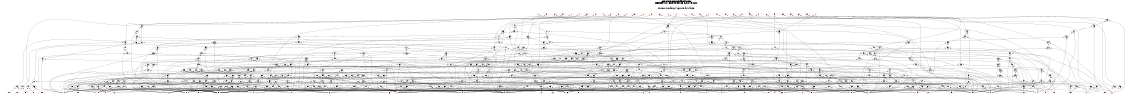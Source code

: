 # Network structure generated by ABC

digraph network {
size = "7.5,10";
center = true;
edge [dir = back];

{
  node [shape = plaintext];
  edge [style = invis];
  LevelTitle1 [label=""];
  LevelTitle2 [label=""];
  Level14 [label = ""];
  Level13 [label = ""];
  Level12 [label = ""];
  Level11 [label = ""];
  Level10 [label = ""];
  Level9 [label = ""];
  Level8 [label = ""];
  Level7 [label = ""];
  Level6 [label = ""];
  Level5 [label = ""];
  Level4 [label = ""];
  Level3 [label = ""];
  Level2 [label = ""];
  Level1 [label = ""];
  Level0 [label = ""];
  LevelTitle1 ->  LevelTitle2 ->  Level14 ->  Level13 ->  Level12 ->  Level11 ->  Level10 ->  Level9 ->  Level8 ->  Level7 ->  Level6 ->  Level5 ->  Level4 ->  Level3 ->  Level2 ->  Level1 ->  Level0;
}

{
  rank = same;
  LevelTitle1;
  title1 [shape=plaintext,
          fontsize=20,
          fontname = "Times-Roman",
          label="Network structure visualized by ABC\nBenchmark \"x1\". Time was Thu Oct  8 20:27:49 2020. "
         ];
}

{
  rank = same;
  LevelTitle2;
  title2 [shape=plaintext,
          fontsize=18,
          fontname = "Times-Roman",
          label="The network contains 384 logic nodes and 0 latches.\n"
         ];
}

{
  rank = same;
  Level14;
  Node52 [label = "a1", shape = invtriangle, color = coral, fillcolor = coral];
  Node53 [label = "b1", shape = invtriangle, color = coral, fillcolor = coral];
  Node54 [label = "c1", shape = invtriangle, color = coral, fillcolor = coral];
  Node55 [label = "d1", shape = invtriangle, color = coral, fillcolor = coral];
  Node56 [label = "e1", shape = invtriangle, color = coral, fillcolor = coral];
  Node57 [label = "f1", shape = invtriangle, color = coral, fillcolor = coral];
  Node58 [label = "g1", shape = invtriangle, color = coral, fillcolor = coral];
  Node59 [label = "h1", shape = invtriangle, color = coral, fillcolor = coral];
  Node60 [label = "i1", shape = invtriangle, color = coral, fillcolor = coral];
  Node61 [label = "j1", shape = invtriangle, color = coral, fillcolor = coral];
  Node62 [label = "k1", shape = invtriangle, color = coral, fillcolor = coral];
  Node63 [label = "l1", shape = invtriangle, color = coral, fillcolor = coral];
  Node64 [label = "m1", shape = invtriangle, color = coral, fillcolor = coral];
  Node65 [label = "n1", shape = invtriangle, color = coral, fillcolor = coral];
  Node66 [label = "o1", shape = invtriangle, color = coral, fillcolor = coral];
  Node67 [label = "p1", shape = invtriangle, color = coral, fillcolor = coral];
  Node68 [label = "q1", shape = invtriangle, color = coral, fillcolor = coral];
  Node69 [label = "r1", shape = invtriangle, color = coral, fillcolor = coral];
  Node70 [label = "s1", shape = invtriangle, color = coral, fillcolor = coral];
  Node71 [label = "t1", shape = invtriangle, color = coral, fillcolor = coral];
  Node72 [label = "u1", shape = invtriangle, color = coral, fillcolor = coral];
  Node73 [label = "v1", shape = invtriangle, color = coral, fillcolor = coral];
  Node74 [label = "w1", shape = invtriangle, color = coral, fillcolor = coral];
  Node75 [label = "x1", shape = invtriangle, color = coral, fillcolor = coral];
  Node76 [label = "y1", shape = invtriangle, color = coral, fillcolor = coral];
  Node77 [label = "z1", shape = invtriangle, color = coral, fillcolor = coral];
  Node78 [label = "a2", shape = invtriangle, color = coral, fillcolor = coral];
  Node79 [label = "b2", shape = invtriangle, color = coral, fillcolor = coral];
  Node80 [label = "c2", shape = invtriangle, color = coral, fillcolor = coral];
  Node81 [label = "d2", shape = invtriangle, color = coral, fillcolor = coral];
  Node82 [label = "e2", shape = invtriangle, color = coral, fillcolor = coral];
  Node83 [label = "f2", shape = invtriangle, color = coral, fillcolor = coral];
  Node84 [label = "g2", shape = invtriangle, color = coral, fillcolor = coral];
  Node85 [label = "h2", shape = invtriangle, color = coral, fillcolor = coral];
  Node86 [label = "i2", shape = invtriangle, color = coral, fillcolor = coral];
}

{
  rank = same;
  Level13;
  Node439 [label = "439\n", shape = ellipse];
}

{
  rank = same;
  Level12;
  Node182 [label = "182\n", shape = ellipse];
  Node297 [label = "297\n", shape = ellipse];
  Node323 [label = "323\n", shape = ellipse];
  Node438 [label = "438\n", shape = ellipse];
}

{
  rank = same;
  Level11;
  Node117 [label = "117\n", shape = ellipse];
  Node170 [label = "170\n", shape = ellipse];
  Node252 [label = "252\n", shape = ellipse];
  Node296 [label = "296\n", shape = ellipse];
  Node318 [label = "318\n", shape = ellipse];
  Node395 [label = "395\n", shape = ellipse];
  Node437 [label = "437\n", shape = ellipse];
  Node463 [label = "463\n", shape = ellipse];
}

{
  rank = same;
  Level10;
  Node116 [label = "116\n", shape = ellipse];
  Node169 [label = "169\n", shape = ellipse];
  Node225 [label = "225\n", shape = ellipse];
  Node241 [label = "241\n", shape = ellipse];
  Node295 [label = "295\n", shape = ellipse];
  Node317 [label = "317\n", shape = ellipse];
  Node359 [label = "359\n", shape = ellipse];
  Node394 [label = "394\n", shape = ellipse];
  Node436 [label = "436\n", shape = ellipse];
  Node462 [label = "462\n", shape = ellipse];
}

{
  rank = same;
  Level9;
  Node114 [label = "114\n", shape = ellipse];
  Node143 [label = "143\n", shape = ellipse];
  Node168 [label = "168\n", shape = ellipse];
  Node181 [label = "181\n", shape = ellipse];
  Node224 [label = "224\n", shape = ellipse];
  Node240 [label = "240\n", shape = ellipse];
  Node294 [label = "294\n", shape = ellipse];
  Node313 [label = "313\n", shape = ellipse];
  Node358 [label = "358\n", shape = ellipse];
  Node379 [label = "379\n", shape = ellipse];
  Node393 [label = "393\n", shape = ellipse];
  Node435 [label = "435\n", shape = ellipse];
  Node455 [label = "455\n", shape = ellipse];
}

{
  rank = same;
  Level8;
  Node113 [label = "113\n", shape = ellipse];
  Node129 [label = "129\n", shape = ellipse];
  Node141 [label = "141\n", shape = ellipse];
  Node167 [label = "167\n", shape = ellipse];
  Node177 [label = "177\n", shape = ellipse];
  Node192 [label = "192\n", shape = ellipse];
  Node223 [label = "223\n", shape = ellipse];
  Node239 [label = "239\n", shape = ellipse];
  Node293 [label = "293\n", shape = ellipse];
  Node307 [label = "307\n", shape = ellipse];
  Node312 [label = "312\n", shape = ellipse];
  Node357 [label = "357\n", shape = ellipse];
  Node370 [label = "370\n", shape = ellipse];
  Node378 [label = "378\n", shape = ellipse];
  Node392 [label = "392\n", shape = ellipse];
  Node410 [label = "410\n", shape = ellipse];
  Node434 [label = "434\n", shape = ellipse];
  Node454 [label = "454\n", shape = ellipse];
}

{
  rank = same;
  Level7;
  Node112 [label = "112\n", shape = ellipse];
  Node128 [label = "128\n", shape = ellipse];
  Node140 [label = "140\n", shape = ellipse];
  Node166 [label = "166\n", shape = ellipse];
  Node176 [label = "176\n", shape = ellipse];
  Node191 [label = "191\n", shape = ellipse];
  Node222 [label = "222\n", shape = ellipse];
  Node238 [label = "238\n", shape = ellipse];
  Node292 [label = "292\n", shape = ellipse];
  Node306 [label = "306\n", shape = ellipse];
  Node311 [label = "311\n", shape = ellipse];
  Node336 [label = "336\n", shape = ellipse];
  Node356 [label = "356\n", shape = ellipse];
  Node366 [label = "366\n", shape = ellipse];
  Node377 [label = "377\n", shape = ellipse];
  Node391 [label = "391\n", shape = ellipse];
  Node402 [label = "402\n", shape = ellipse];
  Node425 [label = "425\n", shape = ellipse];
  Node433 [label = "433\n", shape = ellipse];
  Node453 [label = "453\n", shape = ellipse];
}

{
  rank = same;
  Level6;
  Node96 [label = "96\n", shape = ellipse];
  Node111 [label = "111\n", shape = ellipse];
  Node127 [label = "127\n", shape = ellipse];
  Node139 [label = "139\n", shape = ellipse];
  Node157 [label = "157\n", shape = ellipse];
  Node165 [label = "165\n", shape = ellipse];
  Node175 [label = "175\n", shape = ellipse];
  Node190 [label = "190\n", shape = ellipse];
  Node221 [label = "221\n", shape = ellipse];
  Node237 [label = "237\n", shape = ellipse];
  Node291 [label = "291\n", shape = ellipse];
  Node305 [label = "305\n", shape = ellipse];
  Node310 [label = "310\n", shape = ellipse];
  Node335 [label = "335\n", shape = ellipse];
  Node355 [label = "355\n", shape = ellipse];
  Node365 [label = "365\n", shape = ellipse];
  Node376 [label = "376\n", shape = ellipse];
  Node385 [label = "385\n", shape = ellipse];
  Node390 [label = "390\n", shape = ellipse];
  Node401 [label = "401\n", shape = ellipse];
  Node409 [label = "409\n", shape = ellipse];
  Node424 [label = "424\n", shape = ellipse];
  Node432 [label = "432\n", shape = ellipse];
  Node445 [label = "445\n", shape = ellipse];
  Node452 [label = "452\n", shape = ellipse];
}

{
  rank = same;
  Level5;
  Node95 [label = "95\n", shape = ellipse];
  Node106 [label = "106\n", shape = ellipse];
  Node110 [label = "110\n", shape = ellipse];
  Node126 [label = "126\n", shape = ellipse];
  Node136 [label = "136\n", shape = ellipse];
  Node156 [label = "156\n", shape = ellipse];
  Node164 [label = "164\n", shape = ellipse];
  Node174 [label = "174\n", shape = ellipse];
  Node189 [label = "189\n", shape = ellipse];
  Node220 [label = "220\n", shape = ellipse];
  Node236 [label = "236\n", shape = ellipse];
  Node251 [label = "251\n", shape = ellipse];
  Node263 [label = "263\n", shape = ellipse];
  Node271 [label = "271\n", shape = ellipse];
  Node290 [label = "290\n", shape = ellipse];
  Node301 [label = "301\n", shape = ellipse];
  Node309 [label = "309\n", shape = ellipse];
  Node334 [label = "334\n", shape = ellipse];
  Node348 [label = "348\n", shape = ellipse];
  Node354 [label = "354\n", shape = ellipse];
  Node364 [label = "364\n", shape = ellipse];
  Node375 [label = "375\n", shape = ellipse];
  Node384 [label = "384\n", shape = ellipse];
  Node389 [label = "389\n", shape = ellipse];
  Node400 [label = "400\n", shape = ellipse];
  Node408 [label = "408\n", shape = ellipse];
  Node423 [label = "423\n", shape = ellipse];
  Node431 [label = "431\n", shape = ellipse];
  Node444 [label = "444\n", shape = ellipse];
  Node451 [label = "451\n", shape = ellipse];
  Node461 [label = "461\n", shape = ellipse];
}

{
  rank = same;
  Level4;
  Node94 [label = "94\n", shape = ellipse];
  Node105 [label = "105\n", shape = ellipse];
  Node109 [label = "109\n", shape = ellipse];
  Node125 [label = "125\n", shape = ellipse];
  Node135 [label = "135\n", shape = ellipse];
  Node153 [label = "153\n", shape = ellipse];
  Node155 [label = "155\n", shape = ellipse];
  Node163 [label = "163\n", shape = ellipse];
  Node173 [label = "173\n", shape = ellipse];
  Node188 [label = "188\n", shape = ellipse];
  Node198 [label = "198\n", shape = ellipse];
  Node214 [label = "214\n", shape = ellipse];
  Node219 [label = "219\n", shape = ellipse];
  Node235 [label = "235\n", shape = ellipse];
  Node245 [label = "245\n", shape = ellipse];
  Node250 [label = "250\n", shape = ellipse];
  Node262 [label = "262\n", shape = ellipse];
  Node270 [label = "270\n", shape = ellipse];
  Node277 [label = "277\n", shape = ellipse];
  Node283 [label = "283\n", shape = ellipse];
  Node289 [label = "289\n", shape = ellipse];
  Node300 [label = "300\n", shape = ellipse];
  Node308 [label = "308\n", shape = ellipse];
  Node333 [label = "333\n", shape = ellipse];
  Node343 [label = "343\n", shape = ellipse];
  Node347 [label = "347\n", shape = ellipse];
  Node353 [label = "353\n", shape = ellipse];
  Node363 [label = "363\n", shape = ellipse];
  Node372 [label = "372\n", shape = ellipse];
  Node383 [label = "383\n", shape = ellipse];
  Node388 [label = "388\n", shape = ellipse];
  Node399 [label = "399\n", shape = ellipse];
  Node407 [label = "407\n", shape = ellipse];
  Node422 [label = "422\n", shape = ellipse];
  Node430 [label = "430\n", shape = ellipse];
  Node443 [label = "443\n", shape = ellipse];
  Node450 [label = "450\n", shape = ellipse];
  Node460 [label = "460\n", shape = ellipse];
}

{
  rank = same;
  Level3;
  Node89 [label = "89\n", shape = ellipse];
  Node92 [label = "92\n", shape = ellipse];
  Node102 [label = "102\n", shape = ellipse];
  Node108 [label = "108\n", shape = ellipse];
  Node120 [label = "120\n", shape = ellipse];
  Node121 [label = "121\n", shape = ellipse];
  Node124 [label = "124\n", shape = ellipse];
  Node134 [label = "134\n", shape = ellipse];
  Node147 [label = "147\n", shape = ellipse];
  Node152 [label = "152\n", shape = ellipse];
  Node154 [label = "154\n", shape = ellipse];
  Node162 [label = "162\n", shape = ellipse];
  Node172 [label = "172\n", shape = ellipse];
  Node187 [label = "187\n", shape = ellipse];
  Node197 [label = "197\n", shape = ellipse];
  Node201 [label = "201\n", shape = ellipse];
  Node204 [label = "204\n", shape = ellipse];
  Node208 [label = "208\n", shape = ellipse];
  Node213 [label = "213\n", shape = ellipse];
  Node218 [label = "218\n", shape = ellipse];
  Node232 [label = "232\n", shape = ellipse];
  Node234 [label = "234\n", shape = ellipse];
  Node244 [label = "244\n", shape = ellipse];
  Node248 [label = "248\n", shape = ellipse];
  Node257 [label = "257\n", shape = ellipse];
  Node261 [label = "261\n", shape = ellipse];
  Node269 [label = "269\n", shape = ellipse];
  Node276 [label = "276\n", shape = ellipse];
  Node282 [label = "282\n", shape = ellipse];
  Node288 [label = "288\n", shape = ellipse];
  Node299 [label = "299\n", shape = ellipse];
  Node316 [label = "316\n", shape = ellipse];
  Node322 [label = "322\n", shape = ellipse];
  Node329 [label = "329\n", shape = ellipse];
  Node332 [label = "332\n", shape = ellipse];
  Node339 [label = "339\n", shape = ellipse];
  Node341 [label = "341\n", shape = ellipse];
  Node346 [label = "346\n", shape = ellipse];
  Node352 [label = "352\n", shape = ellipse];
  Node362 [label = "362\n", shape = ellipse];
  Node371 [label = "371\n", shape = ellipse];
  Node374 [label = "374\n", shape = ellipse];
  Node382 [label = "382\n", shape = ellipse];
  Node387 [label = "387\n", shape = ellipse];
  Node398 [label = "398\n", shape = ellipse];
  Node406 [label = "406\n", shape = ellipse];
  Node417 [label = "417\n", shape = ellipse];
  Node421 [label = "421\n", shape = ellipse];
  Node429 [label = "429\n", shape = ellipse];
  Node442 [label = "442\n", shape = ellipse];
  Node448 [label = "448\n", shape = ellipse];
  Node459 [label = "459\n", shape = ellipse];
}

{
  rank = same;
  Level2;
  Node88 [label = "88\n", shape = ellipse];
  Node91 [label = "91\n", shape = ellipse];
  Node98 [label = "98\n", shape = ellipse];
  Node101 [label = "101\n", shape = ellipse];
  Node104 [label = "104\n", shape = ellipse];
  Node107 [label = "107\n", shape = ellipse];
  Node119 [label = "119\n", shape = ellipse];
  Node123 [label = "123\n", shape = ellipse];
  Node131 [label = "131\n", shape = ellipse];
  Node133 [label = "133\n", shape = ellipse];
  Node138 [label = "138\n", shape = ellipse];
  Node146 [label = "146\n", shape = ellipse];
  Node149 [label = "149\n", shape = ellipse];
  Node151 [label = "151\n", shape = ellipse];
  Node161 [label = "161\n", shape = ellipse];
  Node180 [label = "180\n", shape = ellipse];
  Node184 [label = "184\n", shape = ellipse];
  Node186 [label = "186\n", shape = ellipse];
  Node196 [label = "196\n", shape = ellipse];
  Node200 [label = "200\n", shape = ellipse];
  Node203 [label = "203\n", shape = ellipse];
  Node206 [label = "206\n", shape = ellipse];
  Node210 [label = "210\n", shape = ellipse];
  Node212 [label = "212\n", shape = ellipse];
  Node217 [label = "217\n", shape = ellipse];
  Node227 [label = "227\n", shape = ellipse];
  Node229 [label = "229\n", shape = ellipse];
  Node231 [label = "231\n", shape = ellipse];
  Node233 [label = "233\n", shape = ellipse];
  Node243 [label = "243\n", shape = ellipse];
  Node247 [label = "247\n", shape = ellipse];
  Node256 [label = "256\n", shape = ellipse];
  Node260 [label = "260\n", shape = ellipse];
  Node265 [label = "265\n", shape = ellipse];
  Node268 [label = "268\n", shape = ellipse];
  Node273 [label = "273\n", shape = ellipse];
  Node275 [label = "275\n", shape = ellipse];
  Node281 [label = "281\n", shape = ellipse];
  Node287 [label = "287\n", shape = ellipse];
  Node298 [label = "298\n", shape = ellipse];
  Node304 [label = "304\n", shape = ellipse];
  Node315 [label = "315\n", shape = ellipse];
  Node321 [label = "321\n", shape = ellipse];
  Node325 [label = "325\n", shape = ellipse];
  Node328 [label = "328\n", shape = ellipse];
  Node331 [label = "331\n", shape = ellipse];
  Node338 [label = "338\n", shape = ellipse];
  Node340 [label = "340\n", shape = ellipse];
  Node345 [label = "345\n", shape = ellipse];
  Node351 [label = "351\n", shape = ellipse];
  Node361 [label = "361\n", shape = ellipse];
  Node369 [label = "369\n", shape = ellipse];
  Node381 [label = "381\n", shape = ellipse];
  Node386 [label = "386\n", shape = ellipse];
  Node397 [label = "397\n", shape = ellipse];
  Node404 [label = "404\n", shape = ellipse];
  Node405 [label = "405\n", shape = ellipse];
  Node414 [label = "414\n", shape = ellipse];
  Node416 [label = "416\n", shape = ellipse];
  Node420 [label = "420\n", shape = ellipse];
  Node427 [label = "427\n", shape = ellipse];
  Node428 [label = "428\n", shape = ellipse];
  Node440 [label = "440\n", shape = ellipse];
  Node441 [label = "441\n", shape = ellipse];
  Node447 [label = "447\n", shape = ellipse];
  Node457 [label = "457\n", shape = ellipse];
  Node458 [label = "458\n", shape = ellipse];
}

{
  rank = same;
  Level1;
  Node87 [label = "87\n", shape = ellipse];
  Node90 [label = "90\n", shape = ellipse];
  Node93 [label = "93\n", shape = ellipse];
  Node97 [label = "97\n", shape = ellipse];
  Node99 [label = "99\n", shape = ellipse];
  Node100 [label = "100\n", shape = ellipse];
  Node103 [label = "103\n", shape = ellipse];
  Node115 [label = "115\n", shape = ellipse];
  Node118 [label = "118\n", shape = ellipse];
  Node122 [label = "122\n", shape = ellipse];
  Node130 [label = "130\n", shape = ellipse];
  Node132 [label = "132\n", shape = ellipse];
  Node137 [label = "137\n", shape = ellipse];
  Node142 [label = "142\n", shape = ellipse];
  Node144 [label = "144\n", shape = ellipse];
  Node145 [label = "145\n", shape = ellipse];
  Node148 [label = "148\n", shape = ellipse];
  Node150 [label = "150\n", shape = ellipse];
  Node158 [label = "158\n", shape = ellipse];
  Node159 [label = "159\n", shape = ellipse];
  Node160 [label = "160\n", shape = ellipse];
  Node171 [label = "171\n", shape = ellipse];
  Node178 [label = "178\n", shape = ellipse];
  Node179 [label = "179\n", shape = ellipse];
  Node183 [label = "183\n", shape = ellipse];
  Node185 [label = "185\n", shape = ellipse];
  Node193 [label = "193\n", shape = ellipse];
  Node194 [label = "194\n", shape = ellipse];
  Node195 [label = "195\n", shape = ellipse];
  Node199 [label = "199\n", shape = ellipse];
  Node202 [label = "202\n", shape = ellipse];
  Node205 [label = "205\n", shape = ellipse];
  Node207 [label = "207\n", shape = ellipse];
  Node209 [label = "209\n", shape = ellipse];
  Node211 [label = "211\n", shape = ellipse];
  Node215 [label = "215\n", shape = ellipse];
  Node216 [label = "216\n", shape = ellipse];
  Node226 [label = "226\n", shape = ellipse];
  Node228 [label = "228\n", shape = ellipse];
  Node230 [label = "230\n", shape = ellipse];
  Node242 [label = "242\n", shape = ellipse];
  Node246 [label = "246\n", shape = ellipse];
  Node249 [label = "249\n", shape = ellipse];
  Node253 [label = "253\n", shape = ellipse];
  Node254 [label = "254\n", shape = ellipse];
  Node255 [label = "255\n", shape = ellipse];
  Node258 [label = "258\n", shape = ellipse];
  Node259 [label = "259\n", shape = ellipse];
  Node264 [label = "264\n", shape = ellipse];
  Node266 [label = "266\n", shape = ellipse];
  Node267 [label = "267\n", shape = ellipse];
  Node272 [label = "272\n", shape = ellipse];
  Node274 [label = "274\n", shape = ellipse];
  Node278 [label = "278\n", shape = ellipse];
  Node279 [label = "279\n", shape = ellipse];
  Node280 [label = "280\n", shape = ellipse];
  Node284 [label = "284\n", shape = ellipse];
  Node285 [label = "285\n", shape = ellipse];
  Node286 [label = "286\n", shape = ellipse];
  Node302 [label = "302\n", shape = ellipse];
  Node303 [label = "303\n", shape = ellipse];
  Node314 [label = "314\n", shape = ellipse];
  Node319 [label = "319\n", shape = ellipse];
  Node320 [label = "320\n", shape = ellipse];
  Node324 [label = "324\n", shape = ellipse];
  Node326 [label = "326\n", shape = ellipse];
  Node327 [label = "327\n", shape = ellipse];
  Node330 [label = "330\n", shape = ellipse];
  Node337 [label = "337\n", shape = ellipse];
  Node342 [label = "342\n", shape = ellipse];
  Node344 [label = "344\n", shape = ellipse];
  Node349 [label = "349\n", shape = ellipse];
  Node350 [label = "350\n", shape = ellipse];
  Node360 [label = "360\n", shape = ellipse];
  Node367 [label = "367\n", shape = ellipse];
  Node368 [label = "368\n", shape = ellipse];
  Node373 [label = "373\n", shape = ellipse];
  Node380 [label = "380\n", shape = ellipse];
  Node396 [label = "396\n", shape = ellipse];
  Node403 [label = "403\n", shape = ellipse];
  Node411 [label = "411\n", shape = ellipse];
  Node412 [label = "412\n", shape = ellipse];
  Node413 [label = "413\n", shape = ellipse];
  Node415 [label = "415\n", shape = ellipse];
  Node418 [label = "418\n", shape = ellipse];
  Node419 [label = "419\n", shape = ellipse];
  Node426 [label = "426\n", shape = ellipse];
  Node446 [label = "446\n", shape = ellipse];
  Node449 [label = "449\n", shape = ellipse];
  Node456 [label = "456\n", shape = ellipse];
  Node464 [label = "464\n", shape = ellipse];
  Node465 [label = "465\n", shape = ellipse];
  Node466 [label = "466\n", shape = ellipse];
  Node467 [label = "467\n", shape = ellipse];
  Node468 [label = "468\n", shape = ellipse];
  Node469 [label = "469\n", shape = ellipse];
  Node470 [label = "470\n", shape = ellipse];
}

{
  rank = same;
  Level0;
  Node1 [label = "a", shape = triangle, color = coral, fillcolor = coral];
  Node2 [label = "b", shape = triangle, color = coral, fillcolor = coral];
  Node3 [label = "c", shape = triangle, color = coral, fillcolor = coral];
  Node4 [label = "d", shape = triangle, color = coral, fillcolor = coral];
  Node5 [label = "e", shape = triangle, color = coral, fillcolor = coral];
  Node6 [label = "f", shape = triangle, color = coral, fillcolor = coral];
  Node7 [label = "g", shape = triangle, color = coral, fillcolor = coral];
  Node8 [label = "h", shape = triangle, color = coral, fillcolor = coral];
  Node9 [label = "i", shape = triangle, color = coral, fillcolor = coral];
  Node10 [label = "j", shape = triangle, color = coral, fillcolor = coral];
  Node11 [label = "k", shape = triangle, color = coral, fillcolor = coral];
  Node12 [label = "l", shape = triangle, color = coral, fillcolor = coral];
  Node13 [label = "m", shape = triangle, color = coral, fillcolor = coral];
  Node14 [label = "n", shape = triangle, color = coral, fillcolor = coral];
  Node15 [label = "o", shape = triangle, color = coral, fillcolor = coral];
  Node16 [label = "p", shape = triangle, color = coral, fillcolor = coral];
  Node17 [label = "q", shape = triangle, color = coral, fillcolor = coral];
  Node18 [label = "r", shape = triangle, color = coral, fillcolor = coral];
  Node19 [label = "s", shape = triangle, color = coral, fillcolor = coral];
  Node20 [label = "t", shape = triangle, color = coral, fillcolor = coral];
  Node21 [label = "u", shape = triangle, color = coral, fillcolor = coral];
  Node22 [label = "v", shape = triangle, color = coral, fillcolor = coral];
  Node23 [label = "w", shape = triangle, color = coral, fillcolor = coral];
  Node24 [label = "y", shape = triangle, color = coral, fillcolor = coral];
  Node25 [label = "z", shape = triangle, color = coral, fillcolor = coral];
  Node26 [label = "a0", shape = triangle, color = coral, fillcolor = coral];
  Node27 [label = "b0", shape = triangle, color = coral, fillcolor = coral];
  Node28 [label = "c0", shape = triangle, color = coral, fillcolor = coral];
  Node29 [label = "d0", shape = triangle, color = coral, fillcolor = coral];
  Node30 [label = "e0", shape = triangle, color = coral, fillcolor = coral];
  Node31 [label = "f0", shape = triangle, color = coral, fillcolor = coral];
  Node32 [label = "g0", shape = triangle, color = coral, fillcolor = coral];
  Node33 [label = "h0", shape = triangle, color = coral, fillcolor = coral];
  Node34 [label = "i0", shape = triangle, color = coral, fillcolor = coral];
  Node35 [label = "j0", shape = triangle, color = coral, fillcolor = coral];
  Node36 [label = "k0", shape = triangle, color = coral, fillcolor = coral];
  Node37 [label = "l0", shape = triangle, color = coral, fillcolor = coral];
  Node38 [label = "m0", shape = triangle, color = coral, fillcolor = coral];
  Node39 [label = "n0", shape = triangle, color = coral, fillcolor = coral];
  Node40 [label = "o0", shape = triangle, color = coral, fillcolor = coral];
  Node41 [label = "p0", shape = triangle, color = coral, fillcolor = coral];
  Node42 [label = "q0", shape = triangle, color = coral, fillcolor = coral];
  Node43 [label = "r0", shape = triangle, color = coral, fillcolor = coral];
  Node44 [label = "s0", shape = triangle, color = coral, fillcolor = coral];
  Node45 [label = "t0", shape = triangle, color = coral, fillcolor = coral];
  Node46 [label = "u0", shape = triangle, color = coral, fillcolor = coral];
  Node47 [label = "v0", shape = triangle, color = coral, fillcolor = coral];
  Node48 [label = "w0", shape = triangle, color = coral, fillcolor = coral];
  Node49 [label = "x0", shape = triangle, color = coral, fillcolor = coral];
  Node50 [label = "y0", shape = triangle, color = coral, fillcolor = coral];
  Node51 [label = "z0", shape = triangle, color = coral, fillcolor = coral];
}

title1 -> title2 [style = invis];
title2 -> Node52 [style = invis];
title2 -> Node53 [style = invis];
title2 -> Node54 [style = invis];
title2 -> Node55 [style = invis];
title2 -> Node56 [style = invis];
title2 -> Node57 [style = invis];
title2 -> Node58 [style = invis];
title2 -> Node59 [style = invis];
title2 -> Node60 [style = invis];
title2 -> Node61 [style = invis];
title2 -> Node62 [style = invis];
title2 -> Node63 [style = invis];
title2 -> Node64 [style = invis];
title2 -> Node65 [style = invis];
title2 -> Node66 [style = invis];
title2 -> Node67 [style = invis];
title2 -> Node68 [style = invis];
title2 -> Node69 [style = invis];
title2 -> Node70 [style = invis];
title2 -> Node71 [style = invis];
title2 -> Node72 [style = invis];
title2 -> Node73 [style = invis];
title2 -> Node74 [style = invis];
title2 -> Node75 [style = invis];
title2 -> Node76 [style = invis];
title2 -> Node77 [style = invis];
title2 -> Node78 [style = invis];
title2 -> Node79 [style = invis];
title2 -> Node80 [style = invis];
title2 -> Node81 [style = invis];
title2 -> Node82 [style = invis];
title2 -> Node83 [style = invis];
title2 -> Node84 [style = invis];
title2 -> Node85 [style = invis];
title2 -> Node86 [style = invis];
Node52 -> Node53 [style = invis];
Node53 -> Node54 [style = invis];
Node54 -> Node55 [style = invis];
Node55 -> Node56 [style = invis];
Node56 -> Node57 [style = invis];
Node57 -> Node58 [style = invis];
Node58 -> Node59 [style = invis];
Node59 -> Node60 [style = invis];
Node60 -> Node61 [style = invis];
Node61 -> Node62 [style = invis];
Node62 -> Node63 [style = invis];
Node63 -> Node64 [style = invis];
Node64 -> Node65 [style = invis];
Node65 -> Node66 [style = invis];
Node66 -> Node67 [style = invis];
Node67 -> Node68 [style = invis];
Node68 -> Node69 [style = invis];
Node69 -> Node70 [style = invis];
Node70 -> Node71 [style = invis];
Node71 -> Node72 [style = invis];
Node72 -> Node73 [style = invis];
Node73 -> Node74 [style = invis];
Node74 -> Node75 [style = invis];
Node75 -> Node76 [style = invis];
Node76 -> Node77 [style = invis];
Node77 -> Node78 [style = invis];
Node78 -> Node79 [style = invis];
Node79 -> Node80 [style = invis];
Node80 -> Node81 [style = invis];
Node81 -> Node82 [style = invis];
Node82 -> Node83 [style = invis];
Node83 -> Node84 [style = invis];
Node84 -> Node85 [style = invis];
Node85 -> Node86 [style = invis];
Node52 -> Node96 [style = solid];
Node53 -> Node117 [style = solid];
Node54 -> Node120 [style = solid];
Node55 -> Node129 [style = solid];
Node56 -> Node143 [style = solid];
Node57 -> Node153 [style = solid];
Node58 -> Node182 [style = solid];
Node59 -> Node192 [style = solid];
Node60 -> Node464 [style = solid];
Node61 -> Node465 [style = solid];
Node62 -> Node225 [style = solid];
Node63 -> Node252 [style = solid];
Node64 -> Node263 [style = solid];
Node65 -> Node297 [style = solid];
Node66 -> Node307 [style = solid];
Node67 -> Node466 [style = solid];
Node68 -> Node467 [style = solid];
Node69 -> Node323 [style = solid];
Node70 -> Node325 [style = solid];
Node71 -> Node468 [style = solid];
Node72 -> Node469 [style = solid];
Node73 -> Node336 [style = solid];
Node74 -> Node339 [style = solid];
Node75 -> Node343 [style = solid];
Node76 -> Node348 [style = solid];
Node77 -> Node349 [style = solid];
Node78 -> Node87 [style = solid];
Node79 -> Node359 [style = solid];
Node80 -> Node470 [style = solid];
Node81 -> Node370 [style = solid];
Node82 -> Node379 [style = solid];
Node83 -> Node395 [style = solid];
Node84 -> Node410 [style = solid];
Node85 -> Node439 [style = solid];
Node86 -> Node463 [style = solid];
Node87 -> Node31 [style = solid];
Node87 -> Node43 [style = solid];
Node88 -> Node26 [style = solid];
Node88 -> Node87 [style = solid];
Node89 -> Node2 [style = solid];
Node89 -> Node88 [style = solid];
Node90 -> Node18 [style = solid];
Node90 -> Node22 [style = solid];
Node91 -> Node10 [style = solid];
Node91 -> Node90 [style = solid];
Node92 -> Node14 [style = solid];
Node92 -> Node91 [style = solid];
Node93 -> Node12 [style = solid];
Node93 -> Node13 [style = solid];
Node94 -> Node92 [style = solid];
Node94 -> Node93 [style = solid];
Node95 -> Node26 [style = solid];
Node95 -> Node94 [style = solid];
Node96 -> Node89 [style = solid];
Node96 -> Node95 [style = solid];
Node97 -> Node2 [style = solid];
Node97 -> Node13 [style = solid];
Node98 -> Node1 [style = solid];
Node98 -> Node97 [style = solid];
Node99 -> Node11 [style = solid];
Node99 -> Node14 [style = solid];
Node100 -> Node12 [style = solid];
Node100 -> Node26 [style = solid];
Node101 -> Node99 [style = solid];
Node101 -> Node100 [style = solid];
Node102 -> Node98 [style = solid];
Node102 -> Node101 [style = solid];
Node103 -> Node23 [style = solid];
Node103 -> Node32 [style = solid];
Node104 -> Node3 [style = solid];
Node104 -> Node103 [style = solid];
Node105 -> Node102 [style = solid];
Node105 -> Node104 [style = solid];
Node106 -> Node10 [style = solid];
Node106 -> Node105 [style = solid];
Node107 -> Node11 [style = solid];
Node107 -> Node100 [style = solid];
Node108 -> Node36 [style = solid];
Node108 -> Node107 [style = solid];
Node109 -> Node22 [style = solid];
Node109 -> Node108 [style = solid];
Node110 -> Node14 [style = solid];
Node110 -> Node109 [style = solid];
Node111 -> Node13 [style = solid];
Node111 -> Node110 [style = solid];
Node112 -> Node10 [style = solid];
Node112 -> Node111 [style = solid];
Node113 -> Node2 [style = solid];
Node113 -> Node112 [style = solid];
Node114 -> Node1 [style = solid];
Node114 -> Node113 [style = solid];
Node115 -> Node40 [style = solid];
Node115 -> Node45 [style = solid];
Node116 -> Node114 [style = solid];
Node116 -> Node115 [style = solid];
Node117 -> Node106 [style = solid];
Node117 -> Node116 [style = solid];
Node118 -> Node13 [style = solid];
Node118 -> Node22 [style = solid];
Node119 -> Node22 [style = solid];
Node119 -> Node118 [style = solid];
Node120 -> Node27 [style = solid];
Node120 -> Node119 [style = solid];
Node121 -> Node28 [style = solid];
Node121 -> Node119 [style = solid];
Node122 -> Node15 [style = solid];
Node122 -> Node16 [style = solid];
Node123 -> Node29 [style = solid];
Node123 -> Node122 [style = solid];
Node124 -> Node8 [style = solid];
Node124 -> Node123 [style = solid];
Node125 -> Node4 [style = solid];
Node125 -> Node124 [style = solid];
Node126 -> Node1 [style = solid];
Node126 -> Node125 [style = solid];
Node127 -> Node13 [style = solid];
Node127 -> Node126 [style = solid];
Node128 -> Node22 [style = solid];
Node128 -> Node127 [style = solid];
Node129 -> Node121 [style = solid];
Node129 -> Node128 [style = solid];
Node130 -> Node5 [style = solid];
Node130 -> Node21 [style = solid];
Node131 -> Node7 [style = solid];
Node131 -> Node130 [style = solid];
Node132 -> Node5 [style = solid];
Node132 -> Node23 [style = solid];
Node133 -> Node21 [style = solid];
Node133 -> Node132 [style = solid];
Node134 -> Node131 [style = solid];
Node134 -> Node133 [style = solid];
Node135 -> Node29 [style = solid];
Node135 -> Node134 [style = solid];
Node136 -> Node4 [style = solid];
Node136 -> Node135 [style = solid];
Node137 -> Node8 [style = solid];
Node137 -> Node30 [style = solid];
Node138 -> Node1 [style = solid];
Node138 -> Node137 [style = solid];
Node139 -> Node136 [style = solid];
Node139 -> Node138 [style = solid];
Node140 -> Node15 [style = solid];
Node140 -> Node139 [style = solid];
Node141 -> Node13 [style = solid];
Node141 -> Node140 [style = solid];
Node142 -> Node40 [style = solid];
Node142 -> Node46 [style = solid];
Node143 -> Node141 [style = solid];
Node143 -> Node142 [style = solid];
Node144 -> Node15 [style = solid];
Node144 -> Node17 [style = solid];
Node145 -> Node7 [style = solid];
Node145 -> Node9 [style = solid];
Node146 -> Node144 [style = solid];
Node146 -> Node145 [style = solid];
Node147 -> Node42 [style = solid];
Node147 -> Node146 [style = solid];
Node148 -> Node1 [style = solid];
Node148 -> Node8 [style = solid];
Node149 -> Node15 [style = solid];
Node149 -> Node148 [style = solid];
Node150 -> Node16 [style = solid];
Node150 -> Node30 [style = solid];
Node151 -> Node13 [style = solid];
Node151 -> Node150 [style = solid];
Node152 -> Node149 [style = solid];
Node152 -> Node151 [style = solid];
Node153 -> Node147 [style = solid];
Node153 -> Node152 [style = solid];
Node154 -> Node130 [style = solid];
Node154 -> Node131 [style = solid];
Node155 -> Node29 [style = solid];
Node155 -> Node154 [style = solid];
Node156 -> Node16 [style = solid];
Node156 -> Node155 [style = solid];
Node157 -> Node15 [style = solid];
Node157 -> Node156 [style = solid];
Node158 -> Node18 [style = solid];
Node158 -> Node19 [style = solid];
Node159 -> Node3 [style = solid];
Node159 -> Node4 [style = solid];
Node160 -> Node16 [style = solid];
Node160 -> Node17 [style = solid];
Node161 -> Node15 [style = solid];
Node161 -> Node160 [style = solid];
Node162 -> Node159 [style = solid];
Node162 -> Node161 [style = solid];
Node163 -> Node158 [style = solid];
Node163 -> Node162 [style = solid];
Node164 -> Node41 [style = solid];
Node164 -> Node163 [style = solid];
Node165 -> Node8 [style = solid];
Node165 -> Node164 [style = solid];
Node166 -> Node7 [style = solid];
Node166 -> Node165 [style = solid];
Node167 -> Node1 [style = solid];
Node167 -> Node166 [style = solid];
Node168 -> Node157 [style = solid];
Node168 -> Node167 [style = solid];
Node169 -> Node22 [style = solid];
Node169 -> Node168 [style = solid];
Node170 -> Node13 [style = solid];
Node170 -> Node169 [style = solid];
Node171 -> Node7 [style = solid];
Node171 -> Node22 [style = solid];
Node172 -> Node161 [style = solid];
Node172 -> Node171 [style = solid];
Node173 -> Node158 [style = solid];
Node173 -> Node172 [style = solid];
Node174 -> Node9 [style = solid];
Node174 -> Node173 [style = solid];
Node175 -> Node41 [style = solid];
Node175 -> Node174 [style = solid];
Node176 -> Node8 [style = solid];
Node176 -> Node175 [style = solid];
Node177 -> Node1 [style = solid];
Node177 -> Node176 [style = solid];
Node178 -> Node22 [style = solid];
Node178 -> Node29 [style = solid];
Node179 -> Node40 [style = solid];
Node179 -> Node47 [style = solid];
Node180 -> Node178 [style = solid];
Node180 -> Node179 [style = solid];
Node181 -> Node177 [style = solid];
Node181 -> Node180 [style = solid];
Node182 -> Node170 [style = solid];
Node182 -> Node181 [style = solid];
Node183 -> Node4 [style = solid];
Node183 -> Node29 [style = solid];
Node184 -> Node44 [style = solid];
Node184 -> Node183 [style = solid];
Node185 -> Node15 [style = solid];
Node185 -> Node30 [style = solid];
Node186 -> Node41 [style = solid];
Node186 -> Node185 [style = solid];
Node187 -> Node184 [style = solid];
Node187 -> Node186 [style = solid];
Node188 -> Node23 [style = solid];
Node188 -> Node187 [style = solid];
Node189 -> Node21 [style = solid];
Node189 -> Node188 [style = solid];
Node190 -> Node8 [style = solid];
Node190 -> Node189 [style = solid];
Node191 -> Node5 [style = solid];
Node191 -> Node190 [style = solid];
Node192 -> Node1 [style = solid];
Node192 -> Node191 [style = solid];
Node193 -> Node1 [style = solid];
Node193 -> Node13 [style = solid];
Node194 -> Node30 [style = solid];
Node194 -> Node33 [style = solid];
Node195 -> Node42 [style = solid];
Node195 -> Node44 [style = solid];
Node196 -> Node36 [style = solid];
Node196 -> Node195 [style = solid];
Node197 -> Node194 [style = solid];
Node197 -> Node196 [style = solid];
Node198 -> Node193 [style = solid];
Node198 -> Node197 [style = solid];
Node199 -> Node1 [style = solid];
Node199 -> Node10 [style = solid];
Node200 -> Node13 [style = solid];
Node200 -> Node199 [style = solid];
Node201 -> Node32 [style = solid];
Node201 -> Node200 [style = solid];
Node202 -> Node37 [style = solid];
Node202 -> Node41 [style = solid];
Node203 -> Node19 [style = solid];
Node203 -> Node202 [style = solid];
Node204 -> Node18 [style = solid];
Node204 -> Node203 [style = solid];
Node205 -> Node13 [style = solid];
Node205 -> Node22 [style = solid];
Node206 -> Node1 [style = solid];
Node206 -> Node205 [style = solid];
Node207 -> Node29 [style = solid];
Node207 -> Node41 [style = solid];
Node208 -> Node206 [style = solid];
Node208 -> Node207 [style = solid];
Node209 -> Node27 [style = solid];
Node209 -> Node28 [style = solid];
Node210 -> Node13 [style = solid];
Node210 -> Node209 [style = solid];
Node211 -> Node23 [style = solid];
Node211 -> Node29 [style = solid];
Node212 -> Node4 [style = solid];
Node212 -> Node211 [style = solid];
Node213 -> Node210 [style = solid];
Node213 -> Node212 [style = solid];
Node214 -> Node22 [style = solid];
Node214 -> Node213 [style = solid];
Node215 -> Node2 [style = solid];
Node215 -> Node43 [style = solid];
Node216 -> Node20 [style = solid];
Node216 -> Node34 [style = solid];
Node217 -> Node35 [style = solid];
Node217 -> Node216 [style = solid];
Node218 -> Node26 [style = solid];
Node218 -> Node217 [style = solid];
Node219 -> Node1 [style = solid];
Node219 -> Node218 [style = solid];
Node220 -> Node215 [style = solid];
Node220 -> Node219 [style = solid];
Node221 -> Node214 [style = solid];
Node221 -> Node220 [style = solid];
Node222 -> Node208 [style = solid];
Node222 -> Node221 [style = solid];
Node223 -> Node204 [style = solid];
Node223 -> Node222 [style = solid];
Node224 -> Node201 [style = solid];
Node224 -> Node223 [style = solid];
Node225 -> Node198 [style = solid];
Node225 -> Node224 [style = solid];
Node226 -> Node29 [style = solid];
Node226 -> Node30 [style = solid];
Node227 -> Node8 [style = solid];
Node227 -> Node226 [style = solid];
Node228 -> Node15 [style = solid];
Node228 -> Node16 [style = solid];
Node229 -> Node7 [style = solid];
Node229 -> Node228 [style = solid];
Node230 -> Node4 [style = solid];
Node230 -> Node29 [style = solid];
Node231 -> Node30 [style = solid];
Node231 -> Node230 [style = solid];
Node232 -> Node229 [style = solid];
Node232 -> Node231 [style = solid];
Node233 -> Node7 [style = solid];
Node233 -> Node122 [style = solid];
Node234 -> Node183 [style = solid];
Node234 -> Node233 [style = solid];
Node235 -> Node232 [style = solid];
Node235 -> Node234 [style = solid];
Node236 -> Node22 [style = solid];
Node236 -> Node235 [style = solid];
Node237 -> Node1 [style = solid];
Node237 -> Node236 [style = solid];
Node238 -> Node8 [style = solid];
Node238 -> Node237 [style = solid];
Node239 -> Node33 [style = solid];
Node239 -> Node238 [style = solid];
Node240 -> Node227 [style = solid];
Node240 -> Node239 [style = solid];
Node241 -> Node130 [style = solid];
Node241 -> Node240 [style = solid];
Node242 -> Node41 [style = solid];
Node242 -> Node42 [style = solid];
Node243 -> Node17 [style = solid];
Node243 -> Node242 [style = solid];
Node244 -> Node16 [style = solid];
Node244 -> Node243 [style = solid];
Node245 -> Node15 [style = solid];
Node245 -> Node244 [style = solid];
Node246 -> Node11 [style = solid];
Node246 -> Node26 [style = solid];
Node247 -> Node31 [style = solid];
Node247 -> Node246 [style = solid];
Node248 -> Node2 [style = solid];
Node248 -> Node247 [style = solid];
Node249 -> Node23 [style = solid];
Node249 -> Node33 [style = solid];
Node250 -> Node248 [style = solid];
Node250 -> Node249 [style = solid];
Node251 -> Node245 [style = solid];
Node251 -> Node250 [style = solid];
Node252 -> Node241 [style = solid];
Node252 -> Node251 [style = solid];
Node253 -> Node10 [style = solid];
Node253 -> Node33 [style = solid];
Node254 -> Node1 [style = solid];
Node254 -> Node4 [style = solid];
Node255 -> Node13 [style = solid];
Node255 -> Node15 [style = solid];
Node256 -> Node5 [style = solid];
Node256 -> Node255 [style = solid];
Node257 -> Node254 [style = solid];
Node257 -> Node256 [style = solid];
Node258 -> Node16 [style = solid];
Node258 -> Node21 [style = solid];
Node259 -> Node23 [style = solid];
Node259 -> Node29 [style = solid];
Node260 -> Node22 [style = solid];
Node260 -> Node259 [style = solid];
Node261 -> Node258 [style = solid];
Node261 -> Node260 [style = solid];
Node262 -> Node257 [style = solid];
Node262 -> Node261 [style = solid];
Node263 -> Node253 [style = solid];
Node263 -> Node262 [style = solid];
Node264 -> Node22 [style = solid];
Node264 -> Node32 [style = solid];
Node265 -> Node6 [style = solid];
Node265 -> Node264 [style = solid];
Node266 -> Node5 [style = solid];
Node266 -> Node13 [style = solid];
Node267 -> Node23 [style = solid];
Node267 -> Node33 [style = solid];
Node268 -> Node21 [style = solid];
Node268 -> Node267 [style = solid];
Node269 -> Node266 [style = solid];
Node269 -> Node268 [style = solid];
Node270 -> Node265 [style = solid];
Node270 -> Node269 [style = solid];
Node271 -> Node10 [style = solid];
Node271 -> Node270 [style = solid];
Node272 -> Node3 [style = solid];
Node272 -> Node32 [style = solid];
Node273 -> Node10 [style = solid];
Node273 -> Node272 [style = solid];
Node274 -> Node23 [style = solid];
Node274 -> Node44 [style = solid];
Node275 -> Node130 [style = solid];
Node275 -> Node274 [style = solid];
Node276 -> Node273 [style = solid];
Node276 -> Node275 [style = solid];
Node277 -> Node8 [style = solid];
Node277 -> Node276 [style = solid];
Node278 -> Node16 [style = solid];
Node278 -> Node30 [style = solid];
Node279 -> Node7 [style = solid];
Node279 -> Node16 [style = solid];
Node280 -> Node17 [style = solid];
Node280 -> Node42 [style = solid];
Node281 -> Node279 [style = solid];
Node281 -> Node280 [style = solid];
Node282 -> Node278 [style = solid];
Node282 -> Node281 [style = solid];
Node283 -> Node15 [style = solid];
Node283 -> Node282 [style = solid];
Node284 -> Node40 [style = solid];
Node284 -> Node48 [style = solid];
Node285 -> Node3 [style = solid];
Node285 -> Node22 [style = solid];
Node286 -> Node4 [style = solid];
Node286 -> Node41 [style = solid];
Node287 -> Node7 [style = solid];
Node287 -> Node286 [style = solid];
Node288 -> Node285 [style = solid];
Node288 -> Node287 [style = solid];
Node289 -> Node284 [style = solid];
Node289 -> Node288 [style = solid];
Node290 -> Node283 [style = solid];
Node290 -> Node289 [style = solid];
Node291 -> Node23 [style = solid];
Node291 -> Node290 [style = solid];
Node292 -> Node21 [style = solid];
Node292 -> Node291 [style = solid];
Node293 -> Node5 [style = solid];
Node293 -> Node292 [style = solid];
Node294 -> Node277 [style = solid];
Node294 -> Node293 [style = solid];
Node295 -> Node13 [style = solid];
Node295 -> Node294 [style = solid];
Node296 -> Node271 [style = solid];
Node296 -> Node295 [style = solid];
Node297 -> Node1 [style = solid];
Node297 -> Node296 [style = solid];
Node298 -> Node17 [style = solid];
Node298 -> Node122 [style = solid];
Node299 -> Node242 [style = solid];
Node299 -> Node298 [style = solid];
Node300 -> Node7 [style = solid];
Node300 -> Node299 [style = solid];
Node301 -> Node22 [style = solid];
Node301 -> Node300 [style = solid];
Node302 -> Node8 [style = solid];
Node302 -> Node34 [style = solid];
Node303 -> Node22 [style = solid];
Node303 -> Node41 [style = solid];
Node304 -> Node302 [style = solid];
Node304 -> Node303 [style = solid];
Node305 -> Node301 [style = solid];
Node305 -> Node304 [style = solid];
Node306 -> Node9 [style = solid];
Node306 -> Node305 [style = solid];
Node307 -> Node1 [style = solid];
Node307 -> Node306 [style = solid];
Node308 -> Node22 [style = solid];
Node308 -> Node108 [style = solid];
Node309 -> Node19 [style = solid];
Node309 -> Node308 [style = solid];
Node310 -> Node18 [style = solid];
Node310 -> Node309 [style = solid];
Node311 -> Node13 [style = solid];
Node311 -> Node310 [style = solid];
Node312 -> Node10 [style = solid];
Node312 -> Node311 [style = solid];
Node313 -> Node2 [style = solid];
Node313 -> Node312 [style = solid];
Node314 -> Node9 [style = solid];
Node314 -> Node34 [style = solid];
Node315 -> Node8 [style = solid];
Node315 -> Node314 [style = solid];
Node316 -> Node35 [style = solid];
Node316 -> Node315 [style = solid];
Node317 -> Node313 [style = solid];
Node317 -> Node316 [style = solid];
Node318 -> Node1 [style = solid];
Node318 -> Node317 [style = solid];
Node319 -> Node1 [style = solid];
Node319 -> Node8 [style = solid];
Node320 -> Node20 [style = solid];
Node320 -> Node34 [style = solid];
Node321 -> Node9 [style = solid];
Node321 -> Node320 [style = solid];
Node322 -> Node319 [style = solid];
Node322 -> Node321 [style = solid];
Node323 -> Node318 [style = solid];
Node323 -> Node322 [style = solid];
Node324 -> Node8 [style = solid];
Node324 -> Node20 [style = solid];
Node325 -> Node34 [style = solid];
Node325 -> Node324 [style = solid];
Node326 -> Node6 [style = solid];
Node326 -> Node32 [style = solid];
Node327 -> Node14 [style = solid];
Node327 -> Node36 [style = solid];
Node328 -> Node326 [style = solid];
Node328 -> Node327 [style = solid];
Node329 -> Node22 [style = solid];
Node329 -> Node328 [style = solid];
Node330 -> Node18 [style = solid];
Node330 -> Node36 [style = solid];
Node331 -> Node32 [style = solid];
Node331 -> Node330 [style = solid];
Node332 -> Node22 [style = solid];
Node332 -> Node331 [style = solid];
Node333 -> Node329 [style = solid];
Node333 -> Node332 [style = solid];
Node334 -> Node13 [style = solid];
Node334 -> Node333 [style = solid];
Node335 -> Node10 [style = solid];
Node335 -> Node334 [style = solid];
Node336 -> Node1 [style = solid];
Node336 -> Node335 [style = solid];
Node337 -> Node26 [style = solid];
Node337 -> Node36 [style = solid];
Node338 -> Node19 [style = solid];
Node338 -> Node337 [style = solid];
Node339 -> Node18 [style = solid];
Node339 -> Node338 [style = solid];
Node340 -> Node32 [style = solid];
Node340 -> Node87 [style = solid];
Node341 -> Node10 [style = solid];
Node341 -> Node340 [style = solid];
Node342 -> Node25 [style = solid];
Node342 -> Node33 [style = solid];
Node343 -> Node341 [style = solid];
Node343 -> Node342 [style = solid];
Node344 -> Node32 [style = solid];
Node344 -> Node43 [style = solid];
Node345 -> Node31 [style = solid];
Node345 -> Node344 [style = solid];
Node346 -> Node10 [style = solid];
Node346 -> Node345 [style = solid];
Node347 -> Node33 [style = solid];
Node347 -> Node346 [style = solid];
Node348 -> Node25 [style = solid];
Node348 -> Node347 [style = solid];
Node349 -> Node28 [style = solid];
Node349 -> Node29 [style = solid];
Node350 -> Node30 [style = solid];
Node350 -> Node41 [style = solid];
Node351 -> Node16 [style = solid];
Node351 -> Node279 [style = solid];
Node352 -> Node350 [style = solid];
Node352 -> Node351 [style = solid];
Node353 -> Node23 [style = solid];
Node353 -> Node352 [style = solid];
Node354 -> Node22 [style = solid];
Node354 -> Node353 [style = solid];
Node355 -> Node21 [style = solid];
Node355 -> Node354 [style = solid];
Node356 -> Node15 [style = solid];
Node356 -> Node355 [style = solid];
Node357 -> Node13 [style = solid];
Node357 -> Node356 [style = solid];
Node358 -> Node5 [style = solid];
Node358 -> Node357 [style = solid];
Node359 -> Node1 [style = solid];
Node359 -> Node358 [style = solid];
Node360 -> Node22 [style = solid];
Node360 -> Node42 [style = solid];
Node361 -> Node41 [style = solid];
Node361 -> Node360 [style = solid];
Node362 -> Node298 [style = solid];
Node362 -> Node361 [style = solid];
Node363 -> Node7 [style = solid];
Node363 -> Node362 [style = solid];
Node364 -> Node303 [style = solid];
Node364 -> Node363 [style = solid];
Node365 -> Node9 [style = solid];
Node365 -> Node364 [style = solid];
Node366 -> Node1 [style = solid];
Node366 -> Node365 [style = solid];
Node367 -> Node24 [style = solid];
Node367 -> Node25 [style = solid];
Node368 -> Node33 [style = solid];
Node368 -> Node34 [style = solid];
Node369 -> Node367 [style = solid];
Node369 -> Node368 [style = solid];
Node370 -> Node366 [style = solid];
Node370 -> Node369 [style = solid];
Node371 -> Node7 [style = solid];
Node371 -> Node161 [style = solid];
Node372 -> Node303 [style = solid];
Node372 -> Node371 [style = solid];
Node373 -> Node1 [style = solid];
Node373 -> Node9 [style = solid];
Node374 -> Node361 [style = solid];
Node374 -> Node373 [style = solid];
Node375 -> Node372 [style = solid];
Node375 -> Node374 [style = solid];
Node376 -> Node34 [style = solid];
Node376 -> Node375 [style = solid];
Node377 -> Node33 [style = solid];
Node377 -> Node376 [style = solid];
Node378 -> Node25 [style = solid];
Node378 -> Node377 [style = solid];
Node379 -> Node24 [style = solid];
Node379 -> Node378 [style = solid];
Node380 -> Node13 [style = solid];
Node380 -> Node18 [style = solid];
Node381 -> Node10 [style = solid];
Node381 -> Node380 [style = solid];
Node382 -> Node51 [style = solid];
Node382 -> Node381 [style = solid];
Node383 -> Node12 [style = solid];
Node383 -> Node382 [style = solid];
Node384 -> Node2 [style = solid];
Node384 -> Node383 [style = solid];
Node385 -> Node26 [style = solid];
Node385 -> Node384 [style = solid];
Node386 -> Node183 [style = solid];
Node386 -> Node185 [style = solid];
Node387 -> Node216 [style = solid];
Node387 -> Node386 [style = solid];
Node388 -> Node44 [style = solid];
Node388 -> Node387 [style = solid];
Node389 -> Node41 [style = solid];
Node389 -> Node388 [style = solid];
Node390 -> Node8 [style = solid];
Node390 -> Node389 [style = solid];
Node391 -> Node385 [style = solid];
Node391 -> Node390 [style = solid];
Node392 -> Node49 [style = solid];
Node392 -> Node391 [style = solid];
Node393 -> Node43 [style = solid];
Node393 -> Node392 [style = solid];
Node394 -> Node38 [style = solid];
Node394 -> Node393 [style = solid];
Node395 -> Node31 [style = solid];
Node395 -> Node394 [style = solid];
Node396 -> Node10 [style = solid];
Node396 -> Node13 [style = solid];
Node397 -> Node18 [style = solid];
Node397 -> Node396 [style = solid];
Node398 -> Node51 [style = solid];
Node398 -> Node397 [style = solid];
Node399 -> Node12 [style = solid];
Node399 -> Node398 [style = solid];
Node400 -> Node2 [style = solid];
Node400 -> Node399 [style = solid];
Node401 -> Node2 [style = solid];
Node401 -> Node400 [style = solid];
Node402 -> Node26 [style = solid];
Node402 -> Node401 [style = solid];
Node403 -> Node38 [style = solid];
Node403 -> Node49 [style = solid];
Node404 -> Node87 [style = solid];
Node404 -> Node403 [style = solid];
Node405 -> Node185 [style = solid];
Node405 -> Node216 [style = solid];
Node406 -> Node41 [style = solid];
Node406 -> Node184 [style = solid];
Node407 -> Node405 [style = solid];
Node407 -> Node406 [style = solid];
Node408 -> Node8 [style = solid];
Node408 -> Node407 [style = solid];
Node409 -> Node404 [style = solid];
Node409 -> Node408 [style = solid];
Node410 -> Node402 [style = solid];
Node410 -> Node409 [style = solid];
Node411 -> Node3 [style = solid];
Node411 -> Node32 [style = solid];
Node412 -> Node9 [style = solid];
Node412 -> Node34 [style = solid];
Node413 -> Node4 [style = solid];
Node413 -> Node8 [style = solid];
Node414 -> Node29 [style = solid];
Node414 -> Node413 [style = solid];
Node415 -> Node22 [style = solid];
Node415 -> Node36 [style = solid];
Node416 -> Node10 [style = solid];
Node416 -> Node415 [style = solid];
Node417 -> Node26 [style = solid];
Node417 -> Node416 [style = solid];
Node418 -> Node2 [style = solid];
Node418 -> Node12 [style = solid];
Node419 -> Node13 [style = solid];
Node419 -> Node14 [style = solid];
Node420 -> Node1 [style = solid];
Node420 -> Node419 [style = solid];
Node421 -> Node418 [style = solid];
Node421 -> Node420 [style = solid];
Node422 -> Node417 [style = solid];
Node422 -> Node421 [style = solid];
Node423 -> Node414 [style = solid];
Node423 -> Node422 [style = solid];
Node424 -> Node412 [style = solid];
Node424 -> Node423 [style = solid];
Node425 -> Node411 [style = solid];
Node425 -> Node424 [style = solid];
Node426 -> Node2 [style = solid];
Node426 -> Node22 [style = solid];
Node427 -> Node12 [style = solid];
Node427 -> Node426 [style = solid];
Node428 -> Node14 [style = solid];
Node428 -> Node337 [style = solid];
Node429 -> Node193 [style = solid];
Node429 -> Node428 [style = solid];
Node430 -> Node427 [style = solid];
Node430 -> Node429 [style = solid];
Node431 -> Node414 [style = solid];
Node431 -> Node430 [style = solid];
Node432 -> Node412 [style = solid];
Node432 -> Node431 [style = solid];
Node433 -> Node10 [style = solid];
Node433 -> Node432 [style = solid];
Node434 -> Node425 [style = solid];
Node434 -> Node433 [style = solid];
Node435 -> Node33 [style = solid];
Node435 -> Node434 [style = solid];
Node436 -> Node28 [style = solid];
Node436 -> Node435 [style = solid];
Node437 -> Node27 [style = solid];
Node437 -> Node436 [style = solid];
Node438 -> Node25 [style = solid];
Node438 -> Node437 [style = solid];
Node439 -> Node24 [style = solid];
Node439 -> Node438 [style = solid];
Node440 -> Node1 [style = solid];
Node440 -> Node418 [style = solid];
Node441 -> Node415 [style = solid];
Node441 -> Node419 [style = solid];
Node442 -> Node440 [style = solid];
Node442 -> Node441 [style = solid];
Node443 -> Node10 [style = solid];
Node443 -> Node442 [style = solid];
Node444 -> Node32 [style = solid];
Node444 -> Node443 [style = solid];
Node445 -> Node3 [style = solid];
Node445 -> Node444 [style = solid];
Node446 -> Node10 [style = solid];
Node446 -> Node36 [style = solid];
Node447 -> Node26 [style = solid];
Node447 -> Node446 [style = solid];
Node448 -> Node22 [style = solid];
Node448 -> Node447 [style = solid];
Node449 -> Node10 [style = solid];
Node449 -> Node26 [style = solid];
Node450 -> Node448 [style = solid];
Node450 -> Node449 [style = solid];
Node451 -> Node14 [style = solid];
Node451 -> Node450 [style = solid];
Node452 -> Node13 [style = solid];
Node452 -> Node451 [style = solid];
Node453 -> Node12 [style = solid];
Node453 -> Node452 [style = solid];
Node454 -> Node2 [style = solid];
Node454 -> Node453 [style = solid];
Node455 -> Node1 [style = solid];
Node455 -> Node454 [style = solid];
Node456 -> Node28 [style = solid];
Node456 -> Node33 [style = solid];
Node457 -> Node25 [style = solid];
Node457 -> Node456 [style = solid];
Node458 -> Node24 [style = solid];
Node458 -> Node412 [style = solid];
Node459 -> Node27 [style = solid];
Node459 -> Node458 [style = solid];
Node460 -> Node457 [style = solid];
Node460 -> Node459 [style = solid];
Node461 -> Node414 [style = solid];
Node461 -> Node460 [style = solid];
Node462 -> Node455 [style = solid];
Node462 -> Node461 [style = solid];
Node463 -> Node445 [style = solid];
Node463 -> Node462 [style = solid];
Node464 -> Node38 [style = solid];
Node465 -> Node39 [style = solid];
Node466 -> Node24 [style = solid];
Node467 -> Node25 [style = solid];
Node468 -> Node49 [style = solid];
Node469 -> Node50 [style = solid];
Node470 -> Node33 [style = solid];
}

